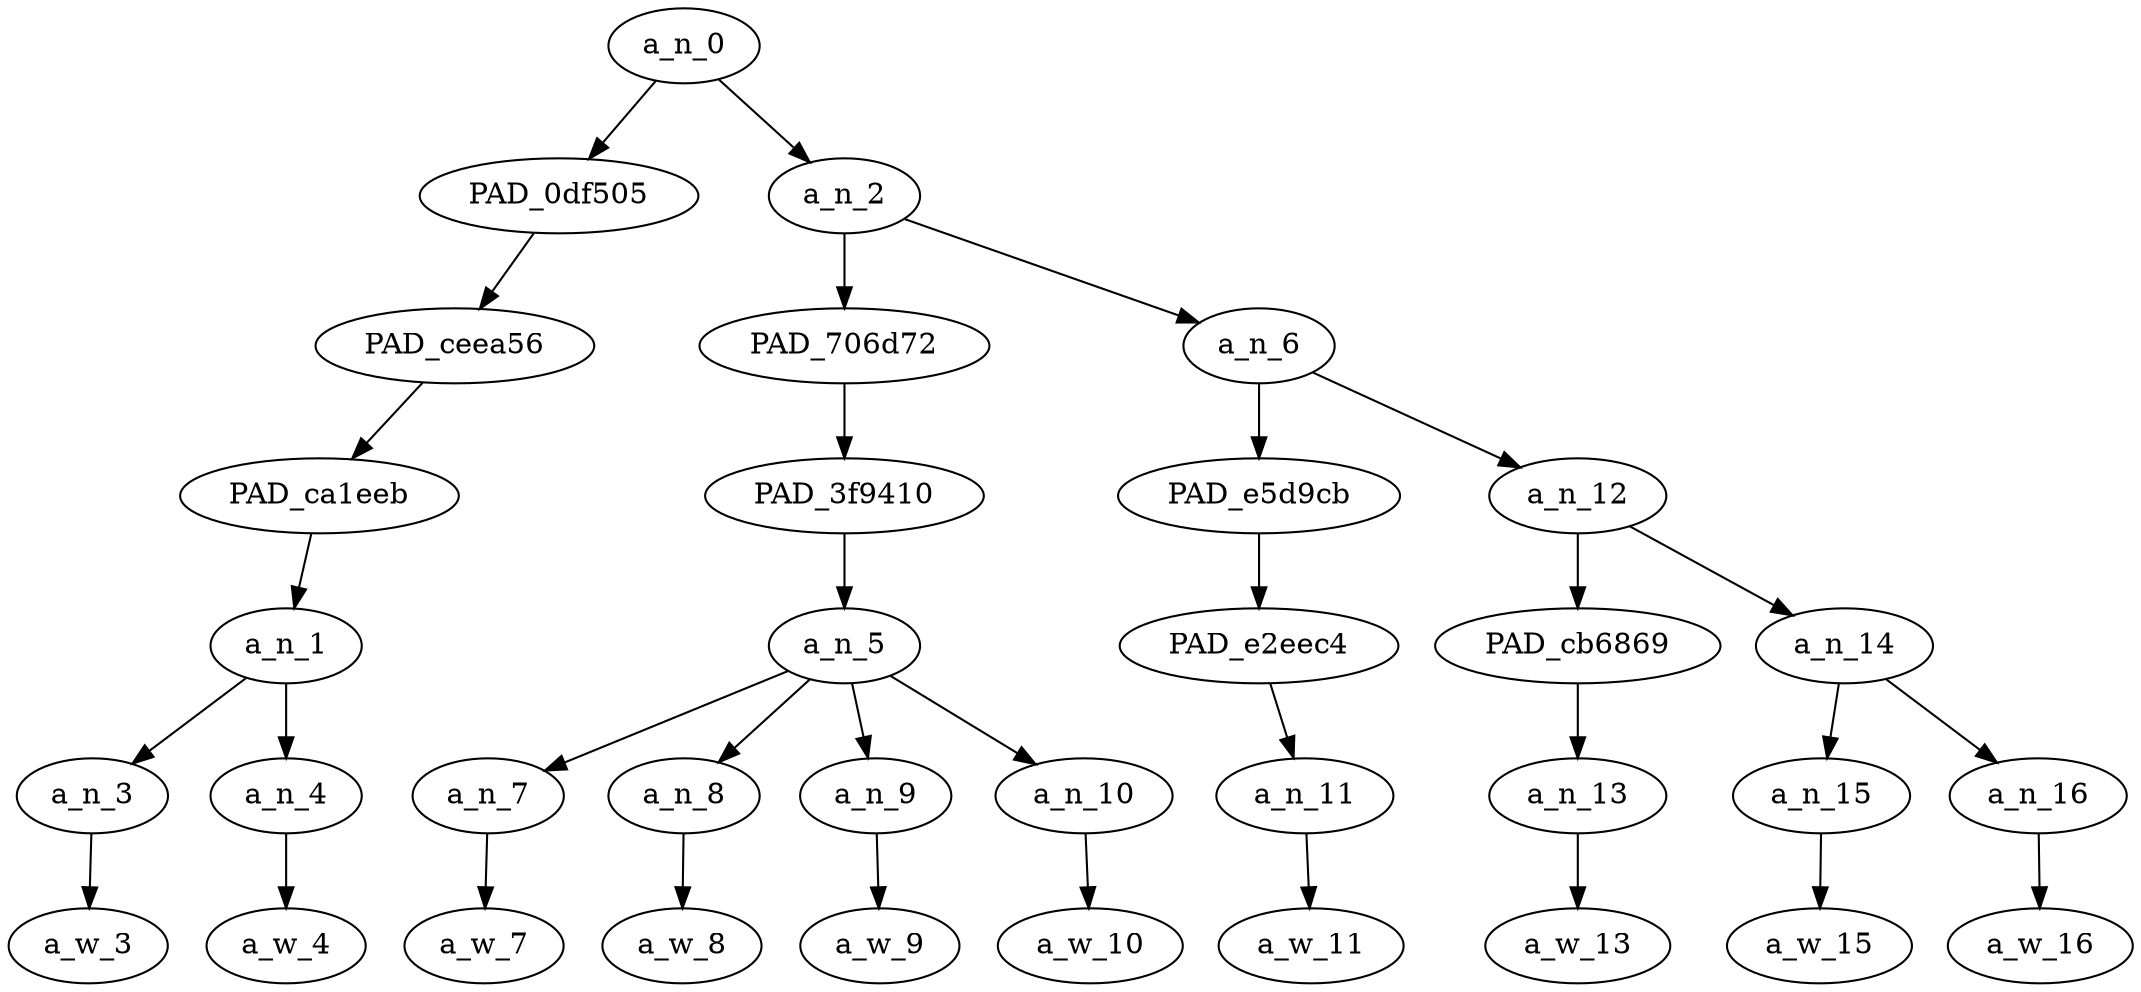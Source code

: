 strict digraph "" {
	a_n_0	[div_dir=-1,
		index=0,
		level=6,
		pos="2.84375,6!",
		text_span="[0, 1, 2, 3, 4, 5, 6, 7, 8, 9]",
		value=0.99999999];
	PAD_0df505	[div_dir=1,
		index=0,
		level=5,
		pos="0.5,5!",
		text_span="[0, 1]",
		value=0.15897682];
	a_n_0 -> PAD_0df505;
	a_n_2	[div_dir=-1,
		index=1,
		level=5,
		pos="5.1875,5!",
		text_span="[2, 3, 4, 5, 6, 7, 8, 9]",
		value=0.84061250];
	a_n_0 -> a_n_2;
	PAD_ceea56	[div_dir=1,
		index=0,
		level=4,
		pos="0.5,4!",
		text_span="[0, 1]",
		value=0.15897682];
	PAD_0df505 -> PAD_ceea56;
	PAD_ca1eeb	[div_dir=1,
		index=0,
		level=3,
		pos="0.5,3!",
		text_span="[0, 1]",
		value=0.15897682];
	PAD_ceea56 -> PAD_ca1eeb;
	a_n_1	[div_dir=1,
		index=0,
		level=2,
		pos="0.5,2!",
		text_span="[0, 1]",
		value=0.15897682];
	PAD_ca1eeb -> a_n_1;
	a_n_3	[div_dir=-1,
		index=0,
		level=1,
		pos="0.0,1!",
		text_span="[0]",
		value=0.07214969];
	a_n_1 -> a_n_3;
	a_n_4	[div_dir=1,
		index=1,
		level=1,
		pos="1.0,1!",
		text_span="[1]",
		value=0.08666486];
	a_n_1 -> a_n_4;
	a_w_3	[div_dir=0,
		index=0,
		level=0,
		pos="0,0!",
		text_span="[0]",
		value="<user>"];
	a_n_3 -> a_w_3;
	a_w_4	[div_dir=0,
		index=1,
		level=0,
		pos="1,0!",
		text_span="[1]",
		value="<user>1"];
	a_n_4 -> a_w_4;
	PAD_706d72	[div_dir=-1,
		index=1,
		level=4,
		pos="3.5,4!",
		text_span="[2, 3, 4, 5]",
		value=0.60178889];
	a_n_2 -> PAD_706d72;
	a_n_6	[div_dir=1,
		index=2,
		level=4,
		pos="6.875,4!",
		text_span="[6, 7, 8, 9]",
		value=0.23837753];
	a_n_2 -> a_n_6;
	PAD_3f9410	[div_dir=-1,
		index=1,
		level=3,
		pos="3.5,3!",
		text_span="[2, 3, 4, 5]",
		value=0.60178889];
	PAD_706d72 -> PAD_3f9410;
	a_n_5	[div_dir=-1,
		index=1,
		level=2,
		pos="3.5,2!",
		text_span="[2, 3, 4, 5]",
		value=0.60178889];
	PAD_3f9410 -> a_n_5;
	a_n_7	[div_dir=1,
		index=2,
		level=1,
		pos="2.0,1!",
		text_span="[2]",
		value=0.04772219];
	a_n_5 -> a_n_7;
	a_n_8	[div_dir=1,
		index=3,
		level=1,
		pos="3.0,1!",
		text_span="[3]",
		value=0.06205242];
	a_n_5 -> a_n_8;
	a_n_9	[div_dir=1,
		index=4,
		level=1,
		pos="4.0,1!",
		text_span="[4]",
		value=0.12517773];
	a_n_5 -> a_n_9;
	a_n_10	[div_dir=-1,
		index=5,
		level=1,
		pos="5.0,1!",
		text_span="[5]",
		value=0.36617053];
	a_n_5 -> a_n_10;
	a_w_7	[div_dir=0,
		index=2,
		level=0,
		pos="2,0!",
		text_span="[2]",
		value=what];
	a_n_7 -> a_w_7;
	a_w_8	[div_dir=0,
		index=3,
		level=0,
		pos="3,0!",
		text_span="[3]",
		value=a];
	a_n_8 -> a_w_8;
	a_w_9	[div_dir=0,
		index=4,
		level=0,
		pos="4,0!",
		text_span="[4]",
		value=vile];
	a_n_9 -> a_w_9;
	a_w_10	[div_dir=0,
		index=5,
		level=0,
		pos="5,0!",
		text_span="[5]",
		value=islamist];
	a_n_10 -> a_w_10;
	PAD_e5d9cb	[div_dir=-1,
		index=2,
		level=3,
		pos="6.0,3!",
		text_span="[6]",
		value=0.10049052];
	a_n_6 -> PAD_e5d9cb;
	a_n_12	[div_dir=1,
		index=3,
		level=3,
		pos="7.75,3!",
		text_span="[7, 8, 9]",
		value=0.13785629];
	a_n_6 -> a_n_12;
	PAD_e2eec4	[div_dir=-1,
		index=2,
		level=2,
		pos="6.0,2!",
		text_span="[6]",
		value=0.10049052];
	PAD_e5d9cb -> PAD_e2eec4;
	a_n_11	[div_dir=-1,
		index=6,
		level=1,
		pos="6.0,1!",
		text_span="[6]",
		value=0.10049052];
	PAD_e2eec4 -> a_n_11;
	a_w_11	[div_dir=0,
		index=6,
		level=0,
		pos="6,0!",
		text_span="[6]",
		value=you];
	a_n_11 -> a_w_11;
	PAD_cb6869	[div_dir=1,
		index=3,
		level=2,
		pos="7.0,2!",
		text_span="[7]",
		value=0.03595564];
	a_n_12 -> PAD_cb6869;
	a_n_14	[div_dir=-1,
		index=4,
		level=2,
		pos="8.5,2!",
		text_span="[8, 9]",
		value=0.10182657];
	a_n_12 -> a_n_14;
	a_n_13	[div_dir=1,
		index=7,
		level=1,
		pos="7.0,1!",
		text_span="[7]",
		value=0.03595564];
	PAD_cb6869 -> a_n_13;
	a_w_13	[div_dir=0,
		index=7,
		level=0,
		pos="7,0!",
		text_span="[7]",
		value=have];
	a_n_13 -> a_w_13;
	a_n_15	[div_dir=-1,
		index=8,
		level=1,
		pos="8.0,1!",
		text_span="[8]",
		value=0.04436417];
	a_n_14 -> a_n_15;
	a_n_16	[div_dir=1,
		index=9,
		level=1,
		pos="9.0,1!",
		text_span="[9]",
		value=0.05745404];
	a_n_14 -> a_n_16;
	a_w_15	[div_dir=0,
		index=8,
		level=0,
		pos="8,0!",
		text_span="[8]",
		value=become];
	a_n_15 -> a_w_15;
	a_w_16	[div_dir=0,
		index=9,
		level=0,
		pos="9,0!",
		text_span="[9]",
		value=shame];
	a_n_16 -> a_w_16;
}
